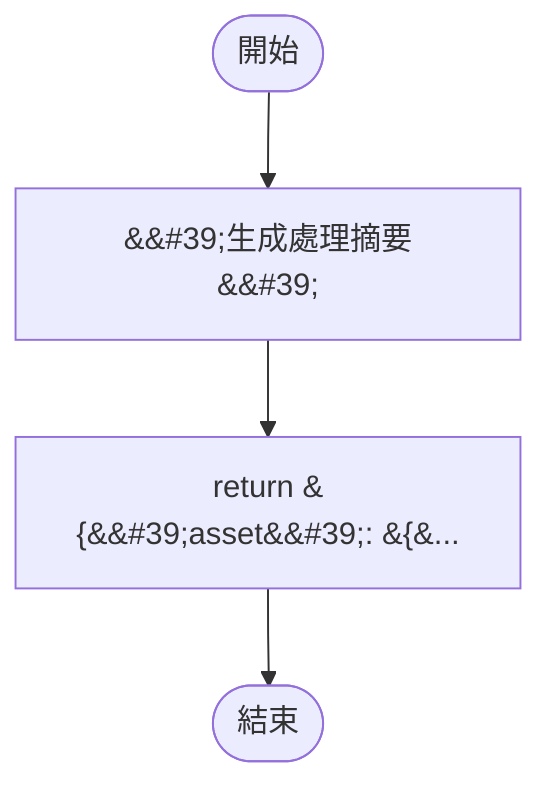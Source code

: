 flowchart TB
    n1([開始])
    n2([結束])
    n3[&amp;&#35;39;生成處理摘要&amp;&#35;39;]
    n4[return &#123;&amp;&#35;39;asset&amp;&#35;39;: &#123;&amp;...]
    n1 --> n3
    n3 --> n4
    n4 --> n2